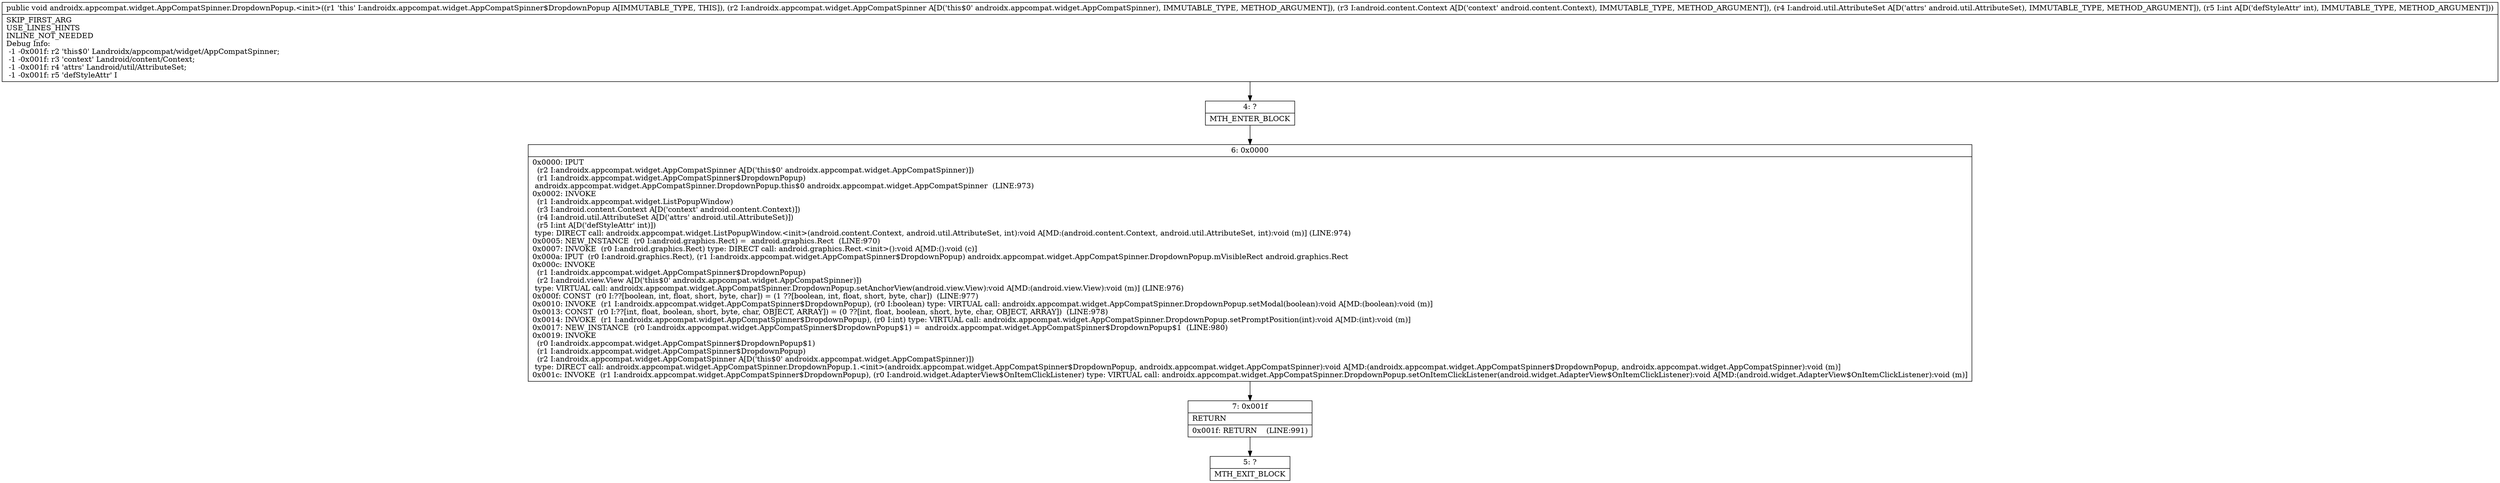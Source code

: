 digraph "CFG forandroidx.appcompat.widget.AppCompatSpinner.DropdownPopup.\<init\>(Landroidx\/appcompat\/widget\/AppCompatSpinner;Landroid\/content\/Context;Landroid\/util\/AttributeSet;I)V" {
Node_4 [shape=record,label="{4\:\ ?|MTH_ENTER_BLOCK\l}"];
Node_6 [shape=record,label="{6\:\ 0x0000|0x0000: IPUT  \l  (r2 I:androidx.appcompat.widget.AppCompatSpinner A[D('this$0' androidx.appcompat.widget.AppCompatSpinner)])\l  (r1 I:androidx.appcompat.widget.AppCompatSpinner$DropdownPopup)\l androidx.appcompat.widget.AppCompatSpinner.DropdownPopup.this$0 androidx.appcompat.widget.AppCompatSpinner  (LINE:973)\l0x0002: INVOKE  \l  (r1 I:androidx.appcompat.widget.ListPopupWindow)\l  (r3 I:android.content.Context A[D('context' android.content.Context)])\l  (r4 I:android.util.AttributeSet A[D('attrs' android.util.AttributeSet)])\l  (r5 I:int A[D('defStyleAttr' int)])\l type: DIRECT call: androidx.appcompat.widget.ListPopupWindow.\<init\>(android.content.Context, android.util.AttributeSet, int):void A[MD:(android.content.Context, android.util.AttributeSet, int):void (m)] (LINE:974)\l0x0005: NEW_INSTANCE  (r0 I:android.graphics.Rect) =  android.graphics.Rect  (LINE:970)\l0x0007: INVOKE  (r0 I:android.graphics.Rect) type: DIRECT call: android.graphics.Rect.\<init\>():void A[MD:():void (c)]\l0x000a: IPUT  (r0 I:android.graphics.Rect), (r1 I:androidx.appcompat.widget.AppCompatSpinner$DropdownPopup) androidx.appcompat.widget.AppCompatSpinner.DropdownPopup.mVisibleRect android.graphics.Rect \l0x000c: INVOKE  \l  (r1 I:androidx.appcompat.widget.AppCompatSpinner$DropdownPopup)\l  (r2 I:android.view.View A[D('this$0' androidx.appcompat.widget.AppCompatSpinner)])\l type: VIRTUAL call: androidx.appcompat.widget.AppCompatSpinner.DropdownPopup.setAnchorView(android.view.View):void A[MD:(android.view.View):void (m)] (LINE:976)\l0x000f: CONST  (r0 I:??[boolean, int, float, short, byte, char]) = (1 ??[boolean, int, float, short, byte, char])  (LINE:977)\l0x0010: INVOKE  (r1 I:androidx.appcompat.widget.AppCompatSpinner$DropdownPopup), (r0 I:boolean) type: VIRTUAL call: androidx.appcompat.widget.AppCompatSpinner.DropdownPopup.setModal(boolean):void A[MD:(boolean):void (m)]\l0x0013: CONST  (r0 I:??[int, float, boolean, short, byte, char, OBJECT, ARRAY]) = (0 ??[int, float, boolean, short, byte, char, OBJECT, ARRAY])  (LINE:978)\l0x0014: INVOKE  (r1 I:androidx.appcompat.widget.AppCompatSpinner$DropdownPopup), (r0 I:int) type: VIRTUAL call: androidx.appcompat.widget.AppCompatSpinner.DropdownPopup.setPromptPosition(int):void A[MD:(int):void (m)]\l0x0017: NEW_INSTANCE  (r0 I:androidx.appcompat.widget.AppCompatSpinner$DropdownPopup$1) =  androidx.appcompat.widget.AppCompatSpinner$DropdownPopup$1  (LINE:980)\l0x0019: INVOKE  \l  (r0 I:androidx.appcompat.widget.AppCompatSpinner$DropdownPopup$1)\l  (r1 I:androidx.appcompat.widget.AppCompatSpinner$DropdownPopup)\l  (r2 I:androidx.appcompat.widget.AppCompatSpinner A[D('this$0' androidx.appcompat.widget.AppCompatSpinner)])\l type: DIRECT call: androidx.appcompat.widget.AppCompatSpinner.DropdownPopup.1.\<init\>(androidx.appcompat.widget.AppCompatSpinner$DropdownPopup, androidx.appcompat.widget.AppCompatSpinner):void A[MD:(androidx.appcompat.widget.AppCompatSpinner$DropdownPopup, androidx.appcompat.widget.AppCompatSpinner):void (m)]\l0x001c: INVOKE  (r1 I:androidx.appcompat.widget.AppCompatSpinner$DropdownPopup), (r0 I:android.widget.AdapterView$OnItemClickListener) type: VIRTUAL call: androidx.appcompat.widget.AppCompatSpinner.DropdownPopup.setOnItemClickListener(android.widget.AdapterView$OnItemClickListener):void A[MD:(android.widget.AdapterView$OnItemClickListener):void (m)]\l}"];
Node_7 [shape=record,label="{7\:\ 0x001f|RETURN\l|0x001f: RETURN    (LINE:991)\l}"];
Node_5 [shape=record,label="{5\:\ ?|MTH_EXIT_BLOCK\l}"];
MethodNode[shape=record,label="{public void androidx.appcompat.widget.AppCompatSpinner.DropdownPopup.\<init\>((r1 'this' I:androidx.appcompat.widget.AppCompatSpinner$DropdownPopup A[IMMUTABLE_TYPE, THIS]), (r2 I:androidx.appcompat.widget.AppCompatSpinner A[D('this$0' androidx.appcompat.widget.AppCompatSpinner), IMMUTABLE_TYPE, METHOD_ARGUMENT]), (r3 I:android.content.Context A[D('context' android.content.Context), IMMUTABLE_TYPE, METHOD_ARGUMENT]), (r4 I:android.util.AttributeSet A[D('attrs' android.util.AttributeSet), IMMUTABLE_TYPE, METHOD_ARGUMENT]), (r5 I:int A[D('defStyleAttr' int), IMMUTABLE_TYPE, METHOD_ARGUMENT]))  | SKIP_FIRST_ARG\lUSE_LINES_HINTS\lINLINE_NOT_NEEDED\lDebug Info:\l  \-1 \-0x001f: r2 'this$0' Landroidx\/appcompat\/widget\/AppCompatSpinner;\l  \-1 \-0x001f: r3 'context' Landroid\/content\/Context;\l  \-1 \-0x001f: r4 'attrs' Landroid\/util\/AttributeSet;\l  \-1 \-0x001f: r5 'defStyleAttr' I\l}"];
MethodNode -> Node_4;Node_4 -> Node_6;
Node_6 -> Node_7;
Node_7 -> Node_5;
}

